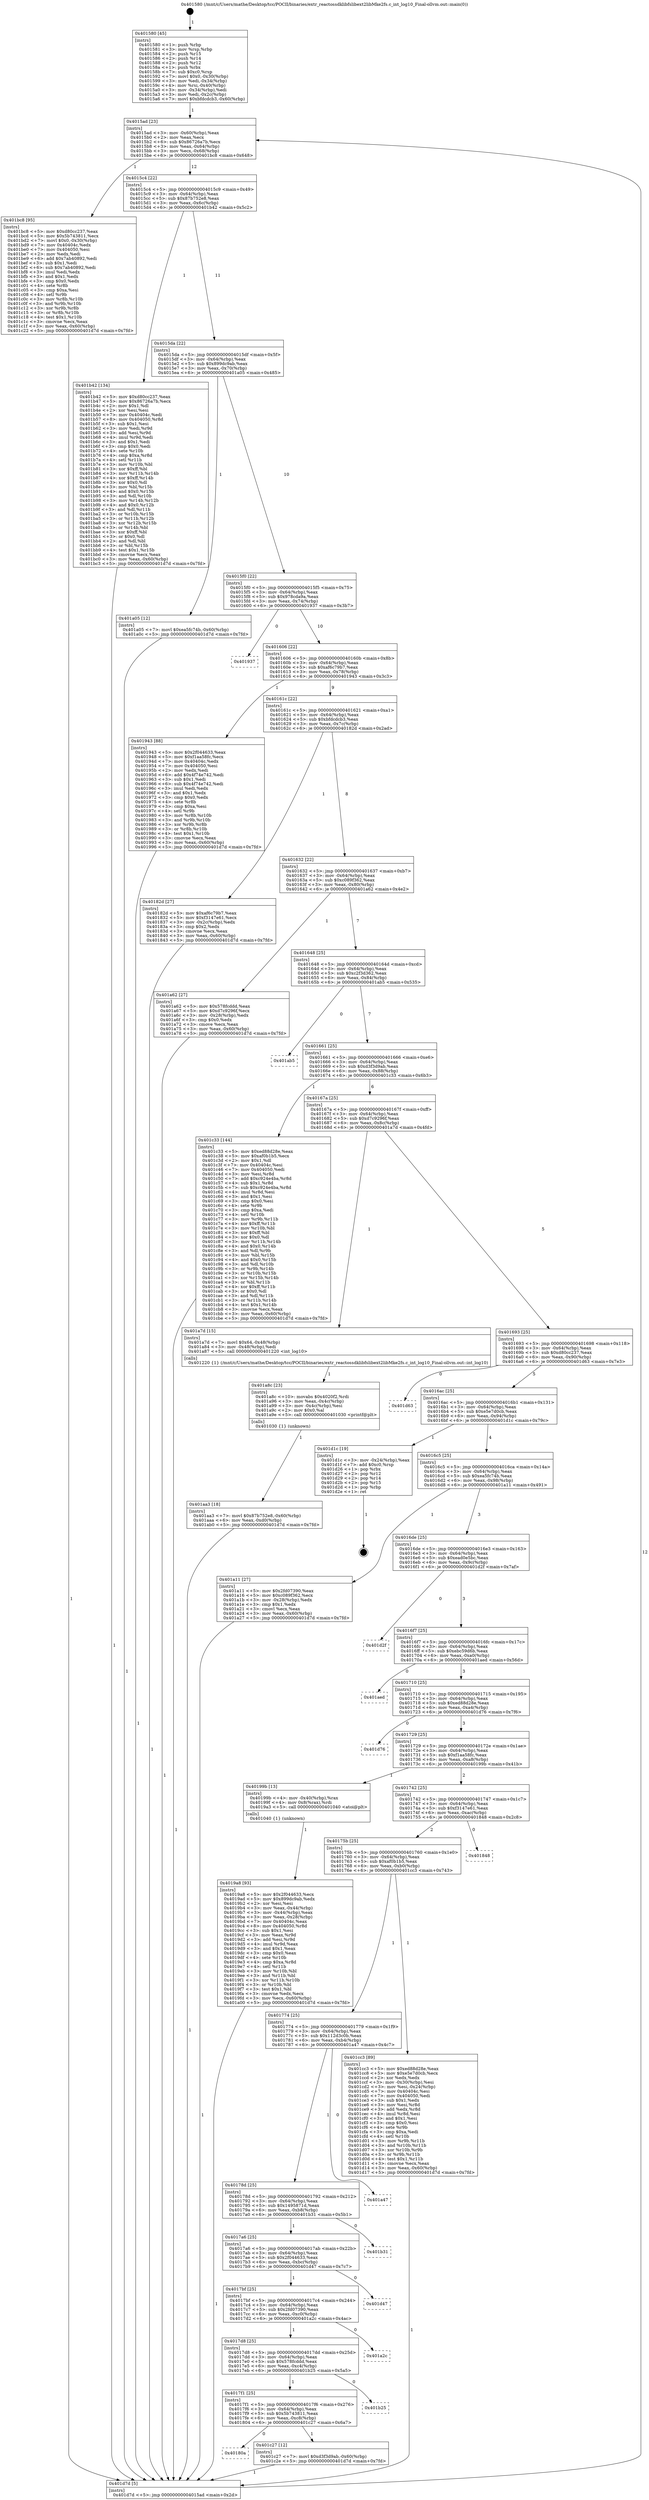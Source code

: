 digraph "0x401580" {
  label = "0x401580 (/mnt/c/Users/mathe/Desktop/tcc/POCII/binaries/extr_reactossdklibfslibext2libMke2fs.c_int_log10_Final-ollvm.out::main(0))"
  labelloc = "t"
  node[shape=record]

  Entry [label="",width=0.3,height=0.3,shape=circle,fillcolor=black,style=filled]
  "0x4015ad" [label="{
     0x4015ad [23]\l
     | [instrs]\l
     &nbsp;&nbsp;0x4015ad \<+3\>: mov -0x60(%rbp),%eax\l
     &nbsp;&nbsp;0x4015b0 \<+2\>: mov %eax,%ecx\l
     &nbsp;&nbsp;0x4015b2 \<+6\>: sub $0x86726a7b,%ecx\l
     &nbsp;&nbsp;0x4015b8 \<+3\>: mov %eax,-0x64(%rbp)\l
     &nbsp;&nbsp;0x4015bb \<+3\>: mov %ecx,-0x68(%rbp)\l
     &nbsp;&nbsp;0x4015be \<+6\>: je 0000000000401bc8 \<main+0x648\>\l
  }"]
  "0x401bc8" [label="{
     0x401bc8 [95]\l
     | [instrs]\l
     &nbsp;&nbsp;0x401bc8 \<+5\>: mov $0xd80cc237,%eax\l
     &nbsp;&nbsp;0x401bcd \<+5\>: mov $0x5b743811,%ecx\l
     &nbsp;&nbsp;0x401bd2 \<+7\>: movl $0x0,-0x30(%rbp)\l
     &nbsp;&nbsp;0x401bd9 \<+7\>: mov 0x40404c,%edx\l
     &nbsp;&nbsp;0x401be0 \<+7\>: mov 0x404050,%esi\l
     &nbsp;&nbsp;0x401be7 \<+2\>: mov %edx,%edi\l
     &nbsp;&nbsp;0x401be9 \<+6\>: add $0x7ab40892,%edi\l
     &nbsp;&nbsp;0x401bef \<+3\>: sub $0x1,%edi\l
     &nbsp;&nbsp;0x401bf2 \<+6\>: sub $0x7ab40892,%edi\l
     &nbsp;&nbsp;0x401bf8 \<+3\>: imul %edi,%edx\l
     &nbsp;&nbsp;0x401bfb \<+3\>: and $0x1,%edx\l
     &nbsp;&nbsp;0x401bfe \<+3\>: cmp $0x0,%edx\l
     &nbsp;&nbsp;0x401c01 \<+4\>: sete %r8b\l
     &nbsp;&nbsp;0x401c05 \<+3\>: cmp $0xa,%esi\l
     &nbsp;&nbsp;0x401c08 \<+4\>: setl %r9b\l
     &nbsp;&nbsp;0x401c0c \<+3\>: mov %r8b,%r10b\l
     &nbsp;&nbsp;0x401c0f \<+3\>: and %r9b,%r10b\l
     &nbsp;&nbsp;0x401c12 \<+3\>: xor %r9b,%r8b\l
     &nbsp;&nbsp;0x401c15 \<+3\>: or %r8b,%r10b\l
     &nbsp;&nbsp;0x401c18 \<+4\>: test $0x1,%r10b\l
     &nbsp;&nbsp;0x401c1c \<+3\>: cmovne %ecx,%eax\l
     &nbsp;&nbsp;0x401c1f \<+3\>: mov %eax,-0x60(%rbp)\l
     &nbsp;&nbsp;0x401c22 \<+5\>: jmp 0000000000401d7d \<main+0x7fd\>\l
  }"]
  "0x4015c4" [label="{
     0x4015c4 [22]\l
     | [instrs]\l
     &nbsp;&nbsp;0x4015c4 \<+5\>: jmp 00000000004015c9 \<main+0x49\>\l
     &nbsp;&nbsp;0x4015c9 \<+3\>: mov -0x64(%rbp),%eax\l
     &nbsp;&nbsp;0x4015cc \<+5\>: sub $0x87b752e8,%eax\l
     &nbsp;&nbsp;0x4015d1 \<+3\>: mov %eax,-0x6c(%rbp)\l
     &nbsp;&nbsp;0x4015d4 \<+6\>: je 0000000000401b42 \<main+0x5c2\>\l
  }"]
  Exit [label="",width=0.3,height=0.3,shape=circle,fillcolor=black,style=filled,peripheries=2]
  "0x401b42" [label="{
     0x401b42 [134]\l
     | [instrs]\l
     &nbsp;&nbsp;0x401b42 \<+5\>: mov $0xd80cc237,%eax\l
     &nbsp;&nbsp;0x401b47 \<+5\>: mov $0x86726a7b,%ecx\l
     &nbsp;&nbsp;0x401b4c \<+2\>: mov $0x1,%dl\l
     &nbsp;&nbsp;0x401b4e \<+2\>: xor %esi,%esi\l
     &nbsp;&nbsp;0x401b50 \<+7\>: mov 0x40404c,%edi\l
     &nbsp;&nbsp;0x401b57 \<+8\>: mov 0x404050,%r8d\l
     &nbsp;&nbsp;0x401b5f \<+3\>: sub $0x1,%esi\l
     &nbsp;&nbsp;0x401b62 \<+3\>: mov %edi,%r9d\l
     &nbsp;&nbsp;0x401b65 \<+3\>: add %esi,%r9d\l
     &nbsp;&nbsp;0x401b68 \<+4\>: imul %r9d,%edi\l
     &nbsp;&nbsp;0x401b6c \<+3\>: and $0x1,%edi\l
     &nbsp;&nbsp;0x401b6f \<+3\>: cmp $0x0,%edi\l
     &nbsp;&nbsp;0x401b72 \<+4\>: sete %r10b\l
     &nbsp;&nbsp;0x401b76 \<+4\>: cmp $0xa,%r8d\l
     &nbsp;&nbsp;0x401b7a \<+4\>: setl %r11b\l
     &nbsp;&nbsp;0x401b7e \<+3\>: mov %r10b,%bl\l
     &nbsp;&nbsp;0x401b81 \<+3\>: xor $0xff,%bl\l
     &nbsp;&nbsp;0x401b84 \<+3\>: mov %r11b,%r14b\l
     &nbsp;&nbsp;0x401b87 \<+4\>: xor $0xff,%r14b\l
     &nbsp;&nbsp;0x401b8b \<+3\>: xor $0x0,%dl\l
     &nbsp;&nbsp;0x401b8e \<+3\>: mov %bl,%r15b\l
     &nbsp;&nbsp;0x401b91 \<+4\>: and $0x0,%r15b\l
     &nbsp;&nbsp;0x401b95 \<+3\>: and %dl,%r10b\l
     &nbsp;&nbsp;0x401b98 \<+3\>: mov %r14b,%r12b\l
     &nbsp;&nbsp;0x401b9b \<+4\>: and $0x0,%r12b\l
     &nbsp;&nbsp;0x401b9f \<+3\>: and %dl,%r11b\l
     &nbsp;&nbsp;0x401ba2 \<+3\>: or %r10b,%r15b\l
     &nbsp;&nbsp;0x401ba5 \<+3\>: or %r11b,%r12b\l
     &nbsp;&nbsp;0x401ba8 \<+3\>: xor %r12b,%r15b\l
     &nbsp;&nbsp;0x401bab \<+3\>: or %r14b,%bl\l
     &nbsp;&nbsp;0x401bae \<+3\>: xor $0xff,%bl\l
     &nbsp;&nbsp;0x401bb1 \<+3\>: or $0x0,%dl\l
     &nbsp;&nbsp;0x401bb4 \<+2\>: and %dl,%bl\l
     &nbsp;&nbsp;0x401bb6 \<+3\>: or %bl,%r15b\l
     &nbsp;&nbsp;0x401bb9 \<+4\>: test $0x1,%r15b\l
     &nbsp;&nbsp;0x401bbd \<+3\>: cmovne %ecx,%eax\l
     &nbsp;&nbsp;0x401bc0 \<+3\>: mov %eax,-0x60(%rbp)\l
     &nbsp;&nbsp;0x401bc3 \<+5\>: jmp 0000000000401d7d \<main+0x7fd\>\l
  }"]
  "0x4015da" [label="{
     0x4015da [22]\l
     | [instrs]\l
     &nbsp;&nbsp;0x4015da \<+5\>: jmp 00000000004015df \<main+0x5f\>\l
     &nbsp;&nbsp;0x4015df \<+3\>: mov -0x64(%rbp),%eax\l
     &nbsp;&nbsp;0x4015e2 \<+5\>: sub $0x899dc9ab,%eax\l
     &nbsp;&nbsp;0x4015e7 \<+3\>: mov %eax,-0x70(%rbp)\l
     &nbsp;&nbsp;0x4015ea \<+6\>: je 0000000000401a05 \<main+0x485\>\l
  }"]
  "0x40180a" [label="{
     0x40180a\l
  }", style=dashed]
  "0x401a05" [label="{
     0x401a05 [12]\l
     | [instrs]\l
     &nbsp;&nbsp;0x401a05 \<+7\>: movl $0xea5fc74b,-0x60(%rbp)\l
     &nbsp;&nbsp;0x401a0c \<+5\>: jmp 0000000000401d7d \<main+0x7fd\>\l
  }"]
  "0x4015f0" [label="{
     0x4015f0 [22]\l
     | [instrs]\l
     &nbsp;&nbsp;0x4015f0 \<+5\>: jmp 00000000004015f5 \<main+0x75\>\l
     &nbsp;&nbsp;0x4015f5 \<+3\>: mov -0x64(%rbp),%eax\l
     &nbsp;&nbsp;0x4015f8 \<+5\>: sub $0x978cda9a,%eax\l
     &nbsp;&nbsp;0x4015fd \<+3\>: mov %eax,-0x74(%rbp)\l
     &nbsp;&nbsp;0x401600 \<+6\>: je 0000000000401937 \<main+0x3b7\>\l
  }"]
  "0x401c27" [label="{
     0x401c27 [12]\l
     | [instrs]\l
     &nbsp;&nbsp;0x401c27 \<+7\>: movl $0xd3f3d9ab,-0x60(%rbp)\l
     &nbsp;&nbsp;0x401c2e \<+5\>: jmp 0000000000401d7d \<main+0x7fd\>\l
  }"]
  "0x401937" [label="{
     0x401937\l
  }", style=dashed]
  "0x401606" [label="{
     0x401606 [22]\l
     | [instrs]\l
     &nbsp;&nbsp;0x401606 \<+5\>: jmp 000000000040160b \<main+0x8b\>\l
     &nbsp;&nbsp;0x40160b \<+3\>: mov -0x64(%rbp),%eax\l
     &nbsp;&nbsp;0x40160e \<+5\>: sub $0xaf6c79b7,%eax\l
     &nbsp;&nbsp;0x401613 \<+3\>: mov %eax,-0x78(%rbp)\l
     &nbsp;&nbsp;0x401616 \<+6\>: je 0000000000401943 \<main+0x3c3\>\l
  }"]
  "0x4017f1" [label="{
     0x4017f1 [25]\l
     | [instrs]\l
     &nbsp;&nbsp;0x4017f1 \<+5\>: jmp 00000000004017f6 \<main+0x276\>\l
     &nbsp;&nbsp;0x4017f6 \<+3\>: mov -0x64(%rbp),%eax\l
     &nbsp;&nbsp;0x4017f9 \<+5\>: sub $0x5b743811,%eax\l
     &nbsp;&nbsp;0x4017fe \<+6\>: mov %eax,-0xc8(%rbp)\l
     &nbsp;&nbsp;0x401804 \<+6\>: je 0000000000401c27 \<main+0x6a7\>\l
  }"]
  "0x401943" [label="{
     0x401943 [88]\l
     | [instrs]\l
     &nbsp;&nbsp;0x401943 \<+5\>: mov $0x2f044633,%eax\l
     &nbsp;&nbsp;0x401948 \<+5\>: mov $0xf1aa58fc,%ecx\l
     &nbsp;&nbsp;0x40194d \<+7\>: mov 0x40404c,%edx\l
     &nbsp;&nbsp;0x401954 \<+7\>: mov 0x404050,%esi\l
     &nbsp;&nbsp;0x40195b \<+2\>: mov %edx,%edi\l
     &nbsp;&nbsp;0x40195d \<+6\>: add $0x4f74e742,%edi\l
     &nbsp;&nbsp;0x401963 \<+3\>: sub $0x1,%edi\l
     &nbsp;&nbsp;0x401966 \<+6\>: sub $0x4f74e742,%edi\l
     &nbsp;&nbsp;0x40196c \<+3\>: imul %edi,%edx\l
     &nbsp;&nbsp;0x40196f \<+3\>: and $0x1,%edx\l
     &nbsp;&nbsp;0x401972 \<+3\>: cmp $0x0,%edx\l
     &nbsp;&nbsp;0x401975 \<+4\>: sete %r8b\l
     &nbsp;&nbsp;0x401979 \<+3\>: cmp $0xa,%esi\l
     &nbsp;&nbsp;0x40197c \<+4\>: setl %r9b\l
     &nbsp;&nbsp;0x401980 \<+3\>: mov %r8b,%r10b\l
     &nbsp;&nbsp;0x401983 \<+3\>: and %r9b,%r10b\l
     &nbsp;&nbsp;0x401986 \<+3\>: xor %r9b,%r8b\l
     &nbsp;&nbsp;0x401989 \<+3\>: or %r8b,%r10b\l
     &nbsp;&nbsp;0x40198c \<+4\>: test $0x1,%r10b\l
     &nbsp;&nbsp;0x401990 \<+3\>: cmovne %ecx,%eax\l
     &nbsp;&nbsp;0x401993 \<+3\>: mov %eax,-0x60(%rbp)\l
     &nbsp;&nbsp;0x401996 \<+5\>: jmp 0000000000401d7d \<main+0x7fd\>\l
  }"]
  "0x40161c" [label="{
     0x40161c [22]\l
     | [instrs]\l
     &nbsp;&nbsp;0x40161c \<+5\>: jmp 0000000000401621 \<main+0xa1\>\l
     &nbsp;&nbsp;0x401621 \<+3\>: mov -0x64(%rbp),%eax\l
     &nbsp;&nbsp;0x401624 \<+5\>: sub $0xbfdcdcb3,%eax\l
     &nbsp;&nbsp;0x401629 \<+3\>: mov %eax,-0x7c(%rbp)\l
     &nbsp;&nbsp;0x40162c \<+6\>: je 000000000040182d \<main+0x2ad\>\l
  }"]
  "0x401b25" [label="{
     0x401b25\l
  }", style=dashed]
  "0x40182d" [label="{
     0x40182d [27]\l
     | [instrs]\l
     &nbsp;&nbsp;0x40182d \<+5\>: mov $0xaf6c79b7,%eax\l
     &nbsp;&nbsp;0x401832 \<+5\>: mov $0xf3147e61,%ecx\l
     &nbsp;&nbsp;0x401837 \<+3\>: mov -0x2c(%rbp),%edx\l
     &nbsp;&nbsp;0x40183a \<+3\>: cmp $0x2,%edx\l
     &nbsp;&nbsp;0x40183d \<+3\>: cmovne %ecx,%eax\l
     &nbsp;&nbsp;0x401840 \<+3\>: mov %eax,-0x60(%rbp)\l
     &nbsp;&nbsp;0x401843 \<+5\>: jmp 0000000000401d7d \<main+0x7fd\>\l
  }"]
  "0x401632" [label="{
     0x401632 [22]\l
     | [instrs]\l
     &nbsp;&nbsp;0x401632 \<+5\>: jmp 0000000000401637 \<main+0xb7\>\l
     &nbsp;&nbsp;0x401637 \<+3\>: mov -0x64(%rbp),%eax\l
     &nbsp;&nbsp;0x40163a \<+5\>: sub $0xc089f362,%eax\l
     &nbsp;&nbsp;0x40163f \<+3\>: mov %eax,-0x80(%rbp)\l
     &nbsp;&nbsp;0x401642 \<+6\>: je 0000000000401a62 \<main+0x4e2\>\l
  }"]
  "0x401d7d" [label="{
     0x401d7d [5]\l
     | [instrs]\l
     &nbsp;&nbsp;0x401d7d \<+5\>: jmp 00000000004015ad \<main+0x2d\>\l
  }"]
  "0x401580" [label="{
     0x401580 [45]\l
     | [instrs]\l
     &nbsp;&nbsp;0x401580 \<+1\>: push %rbp\l
     &nbsp;&nbsp;0x401581 \<+3\>: mov %rsp,%rbp\l
     &nbsp;&nbsp;0x401584 \<+2\>: push %r15\l
     &nbsp;&nbsp;0x401586 \<+2\>: push %r14\l
     &nbsp;&nbsp;0x401588 \<+2\>: push %r12\l
     &nbsp;&nbsp;0x40158a \<+1\>: push %rbx\l
     &nbsp;&nbsp;0x40158b \<+7\>: sub $0xc0,%rsp\l
     &nbsp;&nbsp;0x401592 \<+7\>: movl $0x0,-0x30(%rbp)\l
     &nbsp;&nbsp;0x401599 \<+3\>: mov %edi,-0x34(%rbp)\l
     &nbsp;&nbsp;0x40159c \<+4\>: mov %rsi,-0x40(%rbp)\l
     &nbsp;&nbsp;0x4015a0 \<+3\>: mov -0x34(%rbp),%edi\l
     &nbsp;&nbsp;0x4015a3 \<+3\>: mov %edi,-0x2c(%rbp)\l
     &nbsp;&nbsp;0x4015a6 \<+7\>: movl $0xbfdcdcb3,-0x60(%rbp)\l
  }"]
  "0x4017d8" [label="{
     0x4017d8 [25]\l
     | [instrs]\l
     &nbsp;&nbsp;0x4017d8 \<+5\>: jmp 00000000004017dd \<main+0x25d\>\l
     &nbsp;&nbsp;0x4017dd \<+3\>: mov -0x64(%rbp),%eax\l
     &nbsp;&nbsp;0x4017e0 \<+5\>: sub $0x578fcddd,%eax\l
     &nbsp;&nbsp;0x4017e5 \<+6\>: mov %eax,-0xc4(%rbp)\l
     &nbsp;&nbsp;0x4017eb \<+6\>: je 0000000000401b25 \<main+0x5a5\>\l
  }"]
  "0x401a62" [label="{
     0x401a62 [27]\l
     | [instrs]\l
     &nbsp;&nbsp;0x401a62 \<+5\>: mov $0x578fcddd,%eax\l
     &nbsp;&nbsp;0x401a67 \<+5\>: mov $0xd7c9296f,%ecx\l
     &nbsp;&nbsp;0x401a6c \<+3\>: mov -0x28(%rbp),%edx\l
     &nbsp;&nbsp;0x401a6f \<+3\>: cmp $0x0,%edx\l
     &nbsp;&nbsp;0x401a72 \<+3\>: cmove %ecx,%eax\l
     &nbsp;&nbsp;0x401a75 \<+3\>: mov %eax,-0x60(%rbp)\l
     &nbsp;&nbsp;0x401a78 \<+5\>: jmp 0000000000401d7d \<main+0x7fd\>\l
  }"]
  "0x401648" [label="{
     0x401648 [25]\l
     | [instrs]\l
     &nbsp;&nbsp;0x401648 \<+5\>: jmp 000000000040164d \<main+0xcd\>\l
     &nbsp;&nbsp;0x40164d \<+3\>: mov -0x64(%rbp),%eax\l
     &nbsp;&nbsp;0x401650 \<+5\>: sub $0xc2f3d362,%eax\l
     &nbsp;&nbsp;0x401655 \<+6\>: mov %eax,-0x84(%rbp)\l
     &nbsp;&nbsp;0x40165b \<+6\>: je 0000000000401ab5 \<main+0x535\>\l
  }"]
  "0x401a2c" [label="{
     0x401a2c\l
  }", style=dashed]
  "0x401ab5" [label="{
     0x401ab5\l
  }", style=dashed]
  "0x401661" [label="{
     0x401661 [25]\l
     | [instrs]\l
     &nbsp;&nbsp;0x401661 \<+5\>: jmp 0000000000401666 \<main+0xe6\>\l
     &nbsp;&nbsp;0x401666 \<+3\>: mov -0x64(%rbp),%eax\l
     &nbsp;&nbsp;0x401669 \<+5\>: sub $0xd3f3d9ab,%eax\l
     &nbsp;&nbsp;0x40166e \<+6\>: mov %eax,-0x88(%rbp)\l
     &nbsp;&nbsp;0x401674 \<+6\>: je 0000000000401c33 \<main+0x6b3\>\l
  }"]
  "0x4017bf" [label="{
     0x4017bf [25]\l
     | [instrs]\l
     &nbsp;&nbsp;0x4017bf \<+5\>: jmp 00000000004017c4 \<main+0x244\>\l
     &nbsp;&nbsp;0x4017c4 \<+3\>: mov -0x64(%rbp),%eax\l
     &nbsp;&nbsp;0x4017c7 \<+5\>: sub $0x2fd07390,%eax\l
     &nbsp;&nbsp;0x4017cc \<+6\>: mov %eax,-0xc0(%rbp)\l
     &nbsp;&nbsp;0x4017d2 \<+6\>: je 0000000000401a2c \<main+0x4ac\>\l
  }"]
  "0x401c33" [label="{
     0x401c33 [144]\l
     | [instrs]\l
     &nbsp;&nbsp;0x401c33 \<+5\>: mov $0xed88d28e,%eax\l
     &nbsp;&nbsp;0x401c38 \<+5\>: mov $0xaf0b1b5,%ecx\l
     &nbsp;&nbsp;0x401c3d \<+2\>: mov $0x1,%dl\l
     &nbsp;&nbsp;0x401c3f \<+7\>: mov 0x40404c,%esi\l
     &nbsp;&nbsp;0x401c46 \<+7\>: mov 0x404050,%edi\l
     &nbsp;&nbsp;0x401c4d \<+3\>: mov %esi,%r8d\l
     &nbsp;&nbsp;0x401c50 \<+7\>: add $0xc924e4ba,%r8d\l
     &nbsp;&nbsp;0x401c57 \<+4\>: sub $0x1,%r8d\l
     &nbsp;&nbsp;0x401c5b \<+7\>: sub $0xc924e4ba,%r8d\l
     &nbsp;&nbsp;0x401c62 \<+4\>: imul %r8d,%esi\l
     &nbsp;&nbsp;0x401c66 \<+3\>: and $0x1,%esi\l
     &nbsp;&nbsp;0x401c69 \<+3\>: cmp $0x0,%esi\l
     &nbsp;&nbsp;0x401c6c \<+4\>: sete %r9b\l
     &nbsp;&nbsp;0x401c70 \<+3\>: cmp $0xa,%edi\l
     &nbsp;&nbsp;0x401c73 \<+4\>: setl %r10b\l
     &nbsp;&nbsp;0x401c77 \<+3\>: mov %r9b,%r11b\l
     &nbsp;&nbsp;0x401c7a \<+4\>: xor $0xff,%r11b\l
     &nbsp;&nbsp;0x401c7e \<+3\>: mov %r10b,%bl\l
     &nbsp;&nbsp;0x401c81 \<+3\>: xor $0xff,%bl\l
     &nbsp;&nbsp;0x401c84 \<+3\>: xor $0x0,%dl\l
     &nbsp;&nbsp;0x401c87 \<+3\>: mov %r11b,%r14b\l
     &nbsp;&nbsp;0x401c8a \<+4\>: and $0x0,%r14b\l
     &nbsp;&nbsp;0x401c8e \<+3\>: and %dl,%r9b\l
     &nbsp;&nbsp;0x401c91 \<+3\>: mov %bl,%r15b\l
     &nbsp;&nbsp;0x401c94 \<+4\>: and $0x0,%r15b\l
     &nbsp;&nbsp;0x401c98 \<+3\>: and %dl,%r10b\l
     &nbsp;&nbsp;0x401c9b \<+3\>: or %r9b,%r14b\l
     &nbsp;&nbsp;0x401c9e \<+3\>: or %r10b,%r15b\l
     &nbsp;&nbsp;0x401ca1 \<+3\>: xor %r15b,%r14b\l
     &nbsp;&nbsp;0x401ca4 \<+3\>: or %bl,%r11b\l
     &nbsp;&nbsp;0x401ca7 \<+4\>: xor $0xff,%r11b\l
     &nbsp;&nbsp;0x401cab \<+3\>: or $0x0,%dl\l
     &nbsp;&nbsp;0x401cae \<+3\>: and %dl,%r11b\l
     &nbsp;&nbsp;0x401cb1 \<+3\>: or %r11b,%r14b\l
     &nbsp;&nbsp;0x401cb4 \<+4\>: test $0x1,%r14b\l
     &nbsp;&nbsp;0x401cb8 \<+3\>: cmovne %ecx,%eax\l
     &nbsp;&nbsp;0x401cbb \<+3\>: mov %eax,-0x60(%rbp)\l
     &nbsp;&nbsp;0x401cbe \<+5\>: jmp 0000000000401d7d \<main+0x7fd\>\l
  }"]
  "0x40167a" [label="{
     0x40167a [25]\l
     | [instrs]\l
     &nbsp;&nbsp;0x40167a \<+5\>: jmp 000000000040167f \<main+0xff\>\l
     &nbsp;&nbsp;0x40167f \<+3\>: mov -0x64(%rbp),%eax\l
     &nbsp;&nbsp;0x401682 \<+5\>: sub $0xd7c9296f,%eax\l
     &nbsp;&nbsp;0x401687 \<+6\>: mov %eax,-0x8c(%rbp)\l
     &nbsp;&nbsp;0x40168d \<+6\>: je 0000000000401a7d \<main+0x4fd\>\l
  }"]
  "0x401d47" [label="{
     0x401d47\l
  }", style=dashed]
  "0x401a7d" [label="{
     0x401a7d [15]\l
     | [instrs]\l
     &nbsp;&nbsp;0x401a7d \<+7\>: movl $0x64,-0x48(%rbp)\l
     &nbsp;&nbsp;0x401a84 \<+3\>: mov -0x48(%rbp),%edi\l
     &nbsp;&nbsp;0x401a87 \<+5\>: call 0000000000401220 \<int_log10\>\l
     | [calls]\l
     &nbsp;&nbsp;0x401220 \{1\} (/mnt/c/Users/mathe/Desktop/tcc/POCII/binaries/extr_reactossdklibfslibext2libMke2fs.c_int_log10_Final-ollvm.out::int_log10)\l
  }"]
  "0x401693" [label="{
     0x401693 [25]\l
     | [instrs]\l
     &nbsp;&nbsp;0x401693 \<+5\>: jmp 0000000000401698 \<main+0x118\>\l
     &nbsp;&nbsp;0x401698 \<+3\>: mov -0x64(%rbp),%eax\l
     &nbsp;&nbsp;0x40169b \<+5\>: sub $0xd80cc237,%eax\l
     &nbsp;&nbsp;0x4016a0 \<+6\>: mov %eax,-0x90(%rbp)\l
     &nbsp;&nbsp;0x4016a6 \<+6\>: je 0000000000401d63 \<main+0x7e3\>\l
  }"]
  "0x4017a6" [label="{
     0x4017a6 [25]\l
     | [instrs]\l
     &nbsp;&nbsp;0x4017a6 \<+5\>: jmp 00000000004017ab \<main+0x22b\>\l
     &nbsp;&nbsp;0x4017ab \<+3\>: mov -0x64(%rbp),%eax\l
     &nbsp;&nbsp;0x4017ae \<+5\>: sub $0x2f044633,%eax\l
     &nbsp;&nbsp;0x4017b3 \<+6\>: mov %eax,-0xbc(%rbp)\l
     &nbsp;&nbsp;0x4017b9 \<+6\>: je 0000000000401d47 \<main+0x7c7\>\l
  }"]
  "0x401d63" [label="{
     0x401d63\l
  }", style=dashed]
  "0x4016ac" [label="{
     0x4016ac [25]\l
     | [instrs]\l
     &nbsp;&nbsp;0x4016ac \<+5\>: jmp 00000000004016b1 \<main+0x131\>\l
     &nbsp;&nbsp;0x4016b1 \<+3\>: mov -0x64(%rbp),%eax\l
     &nbsp;&nbsp;0x4016b4 \<+5\>: sub $0xe5e7d0cb,%eax\l
     &nbsp;&nbsp;0x4016b9 \<+6\>: mov %eax,-0x94(%rbp)\l
     &nbsp;&nbsp;0x4016bf \<+6\>: je 0000000000401d1c \<main+0x79c\>\l
  }"]
  "0x401b31" [label="{
     0x401b31\l
  }", style=dashed]
  "0x401d1c" [label="{
     0x401d1c [19]\l
     | [instrs]\l
     &nbsp;&nbsp;0x401d1c \<+3\>: mov -0x24(%rbp),%eax\l
     &nbsp;&nbsp;0x401d1f \<+7\>: add $0xc0,%rsp\l
     &nbsp;&nbsp;0x401d26 \<+1\>: pop %rbx\l
     &nbsp;&nbsp;0x401d27 \<+2\>: pop %r12\l
     &nbsp;&nbsp;0x401d29 \<+2\>: pop %r14\l
     &nbsp;&nbsp;0x401d2b \<+2\>: pop %r15\l
     &nbsp;&nbsp;0x401d2d \<+1\>: pop %rbp\l
     &nbsp;&nbsp;0x401d2e \<+1\>: ret\l
  }"]
  "0x4016c5" [label="{
     0x4016c5 [25]\l
     | [instrs]\l
     &nbsp;&nbsp;0x4016c5 \<+5\>: jmp 00000000004016ca \<main+0x14a\>\l
     &nbsp;&nbsp;0x4016ca \<+3\>: mov -0x64(%rbp),%eax\l
     &nbsp;&nbsp;0x4016cd \<+5\>: sub $0xea5fc74b,%eax\l
     &nbsp;&nbsp;0x4016d2 \<+6\>: mov %eax,-0x98(%rbp)\l
     &nbsp;&nbsp;0x4016d8 \<+6\>: je 0000000000401a11 \<main+0x491\>\l
  }"]
  "0x40178d" [label="{
     0x40178d [25]\l
     | [instrs]\l
     &nbsp;&nbsp;0x40178d \<+5\>: jmp 0000000000401792 \<main+0x212\>\l
     &nbsp;&nbsp;0x401792 \<+3\>: mov -0x64(%rbp),%eax\l
     &nbsp;&nbsp;0x401795 \<+5\>: sub $0x1495871d,%eax\l
     &nbsp;&nbsp;0x40179a \<+6\>: mov %eax,-0xb8(%rbp)\l
     &nbsp;&nbsp;0x4017a0 \<+6\>: je 0000000000401b31 \<main+0x5b1\>\l
  }"]
  "0x401a11" [label="{
     0x401a11 [27]\l
     | [instrs]\l
     &nbsp;&nbsp;0x401a11 \<+5\>: mov $0x2fd07390,%eax\l
     &nbsp;&nbsp;0x401a16 \<+5\>: mov $0xc089f362,%ecx\l
     &nbsp;&nbsp;0x401a1b \<+3\>: mov -0x28(%rbp),%edx\l
     &nbsp;&nbsp;0x401a1e \<+3\>: cmp $0x1,%edx\l
     &nbsp;&nbsp;0x401a21 \<+3\>: cmovl %ecx,%eax\l
     &nbsp;&nbsp;0x401a24 \<+3\>: mov %eax,-0x60(%rbp)\l
     &nbsp;&nbsp;0x401a27 \<+5\>: jmp 0000000000401d7d \<main+0x7fd\>\l
  }"]
  "0x4016de" [label="{
     0x4016de [25]\l
     | [instrs]\l
     &nbsp;&nbsp;0x4016de \<+5\>: jmp 00000000004016e3 \<main+0x163\>\l
     &nbsp;&nbsp;0x4016e3 \<+3\>: mov -0x64(%rbp),%eax\l
     &nbsp;&nbsp;0x4016e6 \<+5\>: sub $0xead0e5bc,%eax\l
     &nbsp;&nbsp;0x4016eb \<+6\>: mov %eax,-0x9c(%rbp)\l
     &nbsp;&nbsp;0x4016f1 \<+6\>: je 0000000000401d2f \<main+0x7af\>\l
  }"]
  "0x401a47" [label="{
     0x401a47\l
  }", style=dashed]
  "0x401d2f" [label="{
     0x401d2f\l
  }", style=dashed]
  "0x4016f7" [label="{
     0x4016f7 [25]\l
     | [instrs]\l
     &nbsp;&nbsp;0x4016f7 \<+5\>: jmp 00000000004016fc \<main+0x17c\>\l
     &nbsp;&nbsp;0x4016fc \<+3\>: mov -0x64(%rbp),%eax\l
     &nbsp;&nbsp;0x4016ff \<+5\>: sub $0xebc59d6b,%eax\l
     &nbsp;&nbsp;0x401704 \<+6\>: mov %eax,-0xa0(%rbp)\l
     &nbsp;&nbsp;0x40170a \<+6\>: je 0000000000401aed \<main+0x56d\>\l
  }"]
  "0x401774" [label="{
     0x401774 [25]\l
     | [instrs]\l
     &nbsp;&nbsp;0x401774 \<+5\>: jmp 0000000000401779 \<main+0x1f9\>\l
     &nbsp;&nbsp;0x401779 \<+3\>: mov -0x64(%rbp),%eax\l
     &nbsp;&nbsp;0x40177c \<+5\>: sub $0x112d3c0b,%eax\l
     &nbsp;&nbsp;0x401781 \<+6\>: mov %eax,-0xb4(%rbp)\l
     &nbsp;&nbsp;0x401787 \<+6\>: je 0000000000401a47 \<main+0x4c7\>\l
  }"]
  "0x401aed" [label="{
     0x401aed\l
  }", style=dashed]
  "0x401710" [label="{
     0x401710 [25]\l
     | [instrs]\l
     &nbsp;&nbsp;0x401710 \<+5\>: jmp 0000000000401715 \<main+0x195\>\l
     &nbsp;&nbsp;0x401715 \<+3\>: mov -0x64(%rbp),%eax\l
     &nbsp;&nbsp;0x401718 \<+5\>: sub $0xed88d28e,%eax\l
     &nbsp;&nbsp;0x40171d \<+6\>: mov %eax,-0xa4(%rbp)\l
     &nbsp;&nbsp;0x401723 \<+6\>: je 0000000000401d76 \<main+0x7f6\>\l
  }"]
  "0x401cc3" [label="{
     0x401cc3 [89]\l
     | [instrs]\l
     &nbsp;&nbsp;0x401cc3 \<+5\>: mov $0xed88d28e,%eax\l
     &nbsp;&nbsp;0x401cc8 \<+5\>: mov $0xe5e7d0cb,%ecx\l
     &nbsp;&nbsp;0x401ccd \<+2\>: xor %edx,%edx\l
     &nbsp;&nbsp;0x401ccf \<+3\>: mov -0x30(%rbp),%esi\l
     &nbsp;&nbsp;0x401cd2 \<+3\>: mov %esi,-0x24(%rbp)\l
     &nbsp;&nbsp;0x401cd5 \<+7\>: mov 0x40404c,%esi\l
     &nbsp;&nbsp;0x401cdc \<+7\>: mov 0x404050,%edi\l
     &nbsp;&nbsp;0x401ce3 \<+3\>: sub $0x1,%edx\l
     &nbsp;&nbsp;0x401ce6 \<+3\>: mov %esi,%r8d\l
     &nbsp;&nbsp;0x401ce9 \<+3\>: add %edx,%r8d\l
     &nbsp;&nbsp;0x401cec \<+4\>: imul %r8d,%esi\l
     &nbsp;&nbsp;0x401cf0 \<+3\>: and $0x1,%esi\l
     &nbsp;&nbsp;0x401cf3 \<+3\>: cmp $0x0,%esi\l
     &nbsp;&nbsp;0x401cf6 \<+4\>: sete %r9b\l
     &nbsp;&nbsp;0x401cfa \<+3\>: cmp $0xa,%edi\l
     &nbsp;&nbsp;0x401cfd \<+4\>: setl %r10b\l
     &nbsp;&nbsp;0x401d01 \<+3\>: mov %r9b,%r11b\l
     &nbsp;&nbsp;0x401d04 \<+3\>: and %r10b,%r11b\l
     &nbsp;&nbsp;0x401d07 \<+3\>: xor %r10b,%r9b\l
     &nbsp;&nbsp;0x401d0a \<+3\>: or %r9b,%r11b\l
     &nbsp;&nbsp;0x401d0d \<+4\>: test $0x1,%r11b\l
     &nbsp;&nbsp;0x401d11 \<+3\>: cmovne %ecx,%eax\l
     &nbsp;&nbsp;0x401d14 \<+3\>: mov %eax,-0x60(%rbp)\l
     &nbsp;&nbsp;0x401d17 \<+5\>: jmp 0000000000401d7d \<main+0x7fd\>\l
  }"]
  "0x401d76" [label="{
     0x401d76\l
  }", style=dashed]
  "0x401729" [label="{
     0x401729 [25]\l
     | [instrs]\l
     &nbsp;&nbsp;0x401729 \<+5\>: jmp 000000000040172e \<main+0x1ae\>\l
     &nbsp;&nbsp;0x40172e \<+3\>: mov -0x64(%rbp),%eax\l
     &nbsp;&nbsp;0x401731 \<+5\>: sub $0xf1aa58fc,%eax\l
     &nbsp;&nbsp;0x401736 \<+6\>: mov %eax,-0xa8(%rbp)\l
     &nbsp;&nbsp;0x40173c \<+6\>: je 000000000040199b \<main+0x41b\>\l
  }"]
  "0x40175b" [label="{
     0x40175b [25]\l
     | [instrs]\l
     &nbsp;&nbsp;0x40175b \<+5\>: jmp 0000000000401760 \<main+0x1e0\>\l
     &nbsp;&nbsp;0x401760 \<+3\>: mov -0x64(%rbp),%eax\l
     &nbsp;&nbsp;0x401763 \<+5\>: sub $0xaf0b1b5,%eax\l
     &nbsp;&nbsp;0x401768 \<+6\>: mov %eax,-0xb0(%rbp)\l
     &nbsp;&nbsp;0x40176e \<+6\>: je 0000000000401cc3 \<main+0x743\>\l
  }"]
  "0x40199b" [label="{
     0x40199b [13]\l
     | [instrs]\l
     &nbsp;&nbsp;0x40199b \<+4\>: mov -0x40(%rbp),%rax\l
     &nbsp;&nbsp;0x40199f \<+4\>: mov 0x8(%rax),%rdi\l
     &nbsp;&nbsp;0x4019a3 \<+5\>: call 0000000000401040 \<atoi@plt\>\l
     | [calls]\l
     &nbsp;&nbsp;0x401040 \{1\} (unknown)\l
  }"]
  "0x401742" [label="{
     0x401742 [25]\l
     | [instrs]\l
     &nbsp;&nbsp;0x401742 \<+5\>: jmp 0000000000401747 \<main+0x1c7\>\l
     &nbsp;&nbsp;0x401747 \<+3\>: mov -0x64(%rbp),%eax\l
     &nbsp;&nbsp;0x40174a \<+5\>: sub $0xf3147e61,%eax\l
     &nbsp;&nbsp;0x40174f \<+6\>: mov %eax,-0xac(%rbp)\l
     &nbsp;&nbsp;0x401755 \<+6\>: je 0000000000401848 \<main+0x2c8\>\l
  }"]
  "0x4019a8" [label="{
     0x4019a8 [93]\l
     | [instrs]\l
     &nbsp;&nbsp;0x4019a8 \<+5\>: mov $0x2f044633,%ecx\l
     &nbsp;&nbsp;0x4019ad \<+5\>: mov $0x899dc9ab,%edx\l
     &nbsp;&nbsp;0x4019b2 \<+2\>: xor %esi,%esi\l
     &nbsp;&nbsp;0x4019b4 \<+3\>: mov %eax,-0x44(%rbp)\l
     &nbsp;&nbsp;0x4019b7 \<+3\>: mov -0x44(%rbp),%eax\l
     &nbsp;&nbsp;0x4019ba \<+3\>: mov %eax,-0x28(%rbp)\l
     &nbsp;&nbsp;0x4019bd \<+7\>: mov 0x40404c,%eax\l
     &nbsp;&nbsp;0x4019c4 \<+8\>: mov 0x404050,%r8d\l
     &nbsp;&nbsp;0x4019cc \<+3\>: sub $0x1,%esi\l
     &nbsp;&nbsp;0x4019cf \<+3\>: mov %eax,%r9d\l
     &nbsp;&nbsp;0x4019d2 \<+3\>: add %esi,%r9d\l
     &nbsp;&nbsp;0x4019d5 \<+4\>: imul %r9d,%eax\l
     &nbsp;&nbsp;0x4019d9 \<+3\>: and $0x1,%eax\l
     &nbsp;&nbsp;0x4019dc \<+3\>: cmp $0x0,%eax\l
     &nbsp;&nbsp;0x4019df \<+4\>: sete %r10b\l
     &nbsp;&nbsp;0x4019e3 \<+4\>: cmp $0xa,%r8d\l
     &nbsp;&nbsp;0x4019e7 \<+4\>: setl %r11b\l
     &nbsp;&nbsp;0x4019eb \<+3\>: mov %r10b,%bl\l
     &nbsp;&nbsp;0x4019ee \<+3\>: and %r11b,%bl\l
     &nbsp;&nbsp;0x4019f1 \<+3\>: xor %r11b,%r10b\l
     &nbsp;&nbsp;0x4019f4 \<+3\>: or %r10b,%bl\l
     &nbsp;&nbsp;0x4019f7 \<+3\>: test $0x1,%bl\l
     &nbsp;&nbsp;0x4019fa \<+3\>: cmovne %edx,%ecx\l
     &nbsp;&nbsp;0x4019fd \<+3\>: mov %ecx,-0x60(%rbp)\l
     &nbsp;&nbsp;0x401a00 \<+5\>: jmp 0000000000401d7d \<main+0x7fd\>\l
  }"]
  "0x401a8c" [label="{
     0x401a8c [23]\l
     | [instrs]\l
     &nbsp;&nbsp;0x401a8c \<+10\>: movabs $0x4020f2,%rdi\l
     &nbsp;&nbsp;0x401a96 \<+3\>: mov %eax,-0x4c(%rbp)\l
     &nbsp;&nbsp;0x401a99 \<+3\>: mov -0x4c(%rbp),%esi\l
     &nbsp;&nbsp;0x401a9c \<+2\>: mov $0x0,%al\l
     &nbsp;&nbsp;0x401a9e \<+5\>: call 0000000000401030 \<printf@plt\>\l
     | [calls]\l
     &nbsp;&nbsp;0x401030 \{1\} (unknown)\l
  }"]
  "0x401aa3" [label="{
     0x401aa3 [18]\l
     | [instrs]\l
     &nbsp;&nbsp;0x401aa3 \<+7\>: movl $0x87b752e8,-0x60(%rbp)\l
     &nbsp;&nbsp;0x401aaa \<+6\>: mov %eax,-0xd0(%rbp)\l
     &nbsp;&nbsp;0x401ab0 \<+5\>: jmp 0000000000401d7d \<main+0x7fd\>\l
  }"]
  "0x401848" [label="{
     0x401848\l
  }", style=dashed]
  Entry -> "0x401580" [label=" 1"]
  "0x4015ad" -> "0x401bc8" [label=" 1"]
  "0x4015ad" -> "0x4015c4" [label=" 12"]
  "0x401d1c" -> Exit [label=" 1"]
  "0x4015c4" -> "0x401b42" [label=" 1"]
  "0x4015c4" -> "0x4015da" [label=" 11"]
  "0x401cc3" -> "0x401d7d" [label=" 1"]
  "0x4015da" -> "0x401a05" [label=" 1"]
  "0x4015da" -> "0x4015f0" [label=" 10"]
  "0x401c33" -> "0x401d7d" [label=" 1"]
  "0x4015f0" -> "0x401937" [label=" 0"]
  "0x4015f0" -> "0x401606" [label=" 10"]
  "0x401c27" -> "0x401d7d" [label=" 1"]
  "0x401606" -> "0x401943" [label=" 1"]
  "0x401606" -> "0x40161c" [label=" 9"]
  "0x4017f1" -> "0x401c27" [label=" 1"]
  "0x40161c" -> "0x40182d" [label=" 1"]
  "0x40161c" -> "0x401632" [label=" 8"]
  "0x40182d" -> "0x401d7d" [label=" 1"]
  "0x401580" -> "0x4015ad" [label=" 1"]
  "0x401d7d" -> "0x4015ad" [label=" 12"]
  "0x401943" -> "0x401d7d" [label=" 1"]
  "0x4017f1" -> "0x40180a" [label=" 0"]
  "0x401632" -> "0x401a62" [label=" 1"]
  "0x401632" -> "0x401648" [label=" 7"]
  "0x4017d8" -> "0x401b25" [label=" 0"]
  "0x401648" -> "0x401ab5" [label=" 0"]
  "0x401648" -> "0x401661" [label=" 7"]
  "0x4017d8" -> "0x4017f1" [label=" 1"]
  "0x401661" -> "0x401c33" [label=" 1"]
  "0x401661" -> "0x40167a" [label=" 6"]
  "0x4017bf" -> "0x401a2c" [label=" 0"]
  "0x40167a" -> "0x401a7d" [label=" 1"]
  "0x40167a" -> "0x401693" [label=" 5"]
  "0x4017bf" -> "0x4017d8" [label=" 1"]
  "0x401693" -> "0x401d63" [label=" 0"]
  "0x401693" -> "0x4016ac" [label=" 5"]
  "0x4017a6" -> "0x401d47" [label=" 0"]
  "0x4016ac" -> "0x401d1c" [label=" 1"]
  "0x4016ac" -> "0x4016c5" [label=" 4"]
  "0x4017a6" -> "0x4017bf" [label=" 1"]
  "0x4016c5" -> "0x401a11" [label=" 1"]
  "0x4016c5" -> "0x4016de" [label=" 3"]
  "0x40178d" -> "0x401b31" [label=" 0"]
  "0x4016de" -> "0x401d2f" [label=" 0"]
  "0x4016de" -> "0x4016f7" [label=" 3"]
  "0x40178d" -> "0x4017a6" [label=" 1"]
  "0x4016f7" -> "0x401aed" [label=" 0"]
  "0x4016f7" -> "0x401710" [label=" 3"]
  "0x401774" -> "0x401a47" [label=" 0"]
  "0x401710" -> "0x401d76" [label=" 0"]
  "0x401710" -> "0x401729" [label=" 3"]
  "0x401774" -> "0x40178d" [label=" 1"]
  "0x401729" -> "0x40199b" [label=" 1"]
  "0x401729" -> "0x401742" [label=" 2"]
  "0x40199b" -> "0x4019a8" [label=" 1"]
  "0x4019a8" -> "0x401d7d" [label=" 1"]
  "0x401a05" -> "0x401d7d" [label=" 1"]
  "0x401a11" -> "0x401d7d" [label=" 1"]
  "0x401a62" -> "0x401d7d" [label=" 1"]
  "0x401a7d" -> "0x401a8c" [label=" 1"]
  "0x401a8c" -> "0x401aa3" [label=" 1"]
  "0x401aa3" -> "0x401d7d" [label=" 1"]
  "0x401b42" -> "0x401d7d" [label=" 1"]
  "0x401bc8" -> "0x401d7d" [label=" 1"]
  "0x40175b" -> "0x401cc3" [label=" 1"]
  "0x401742" -> "0x401848" [label=" 0"]
  "0x401742" -> "0x40175b" [label=" 2"]
  "0x40175b" -> "0x401774" [label=" 1"]
}

